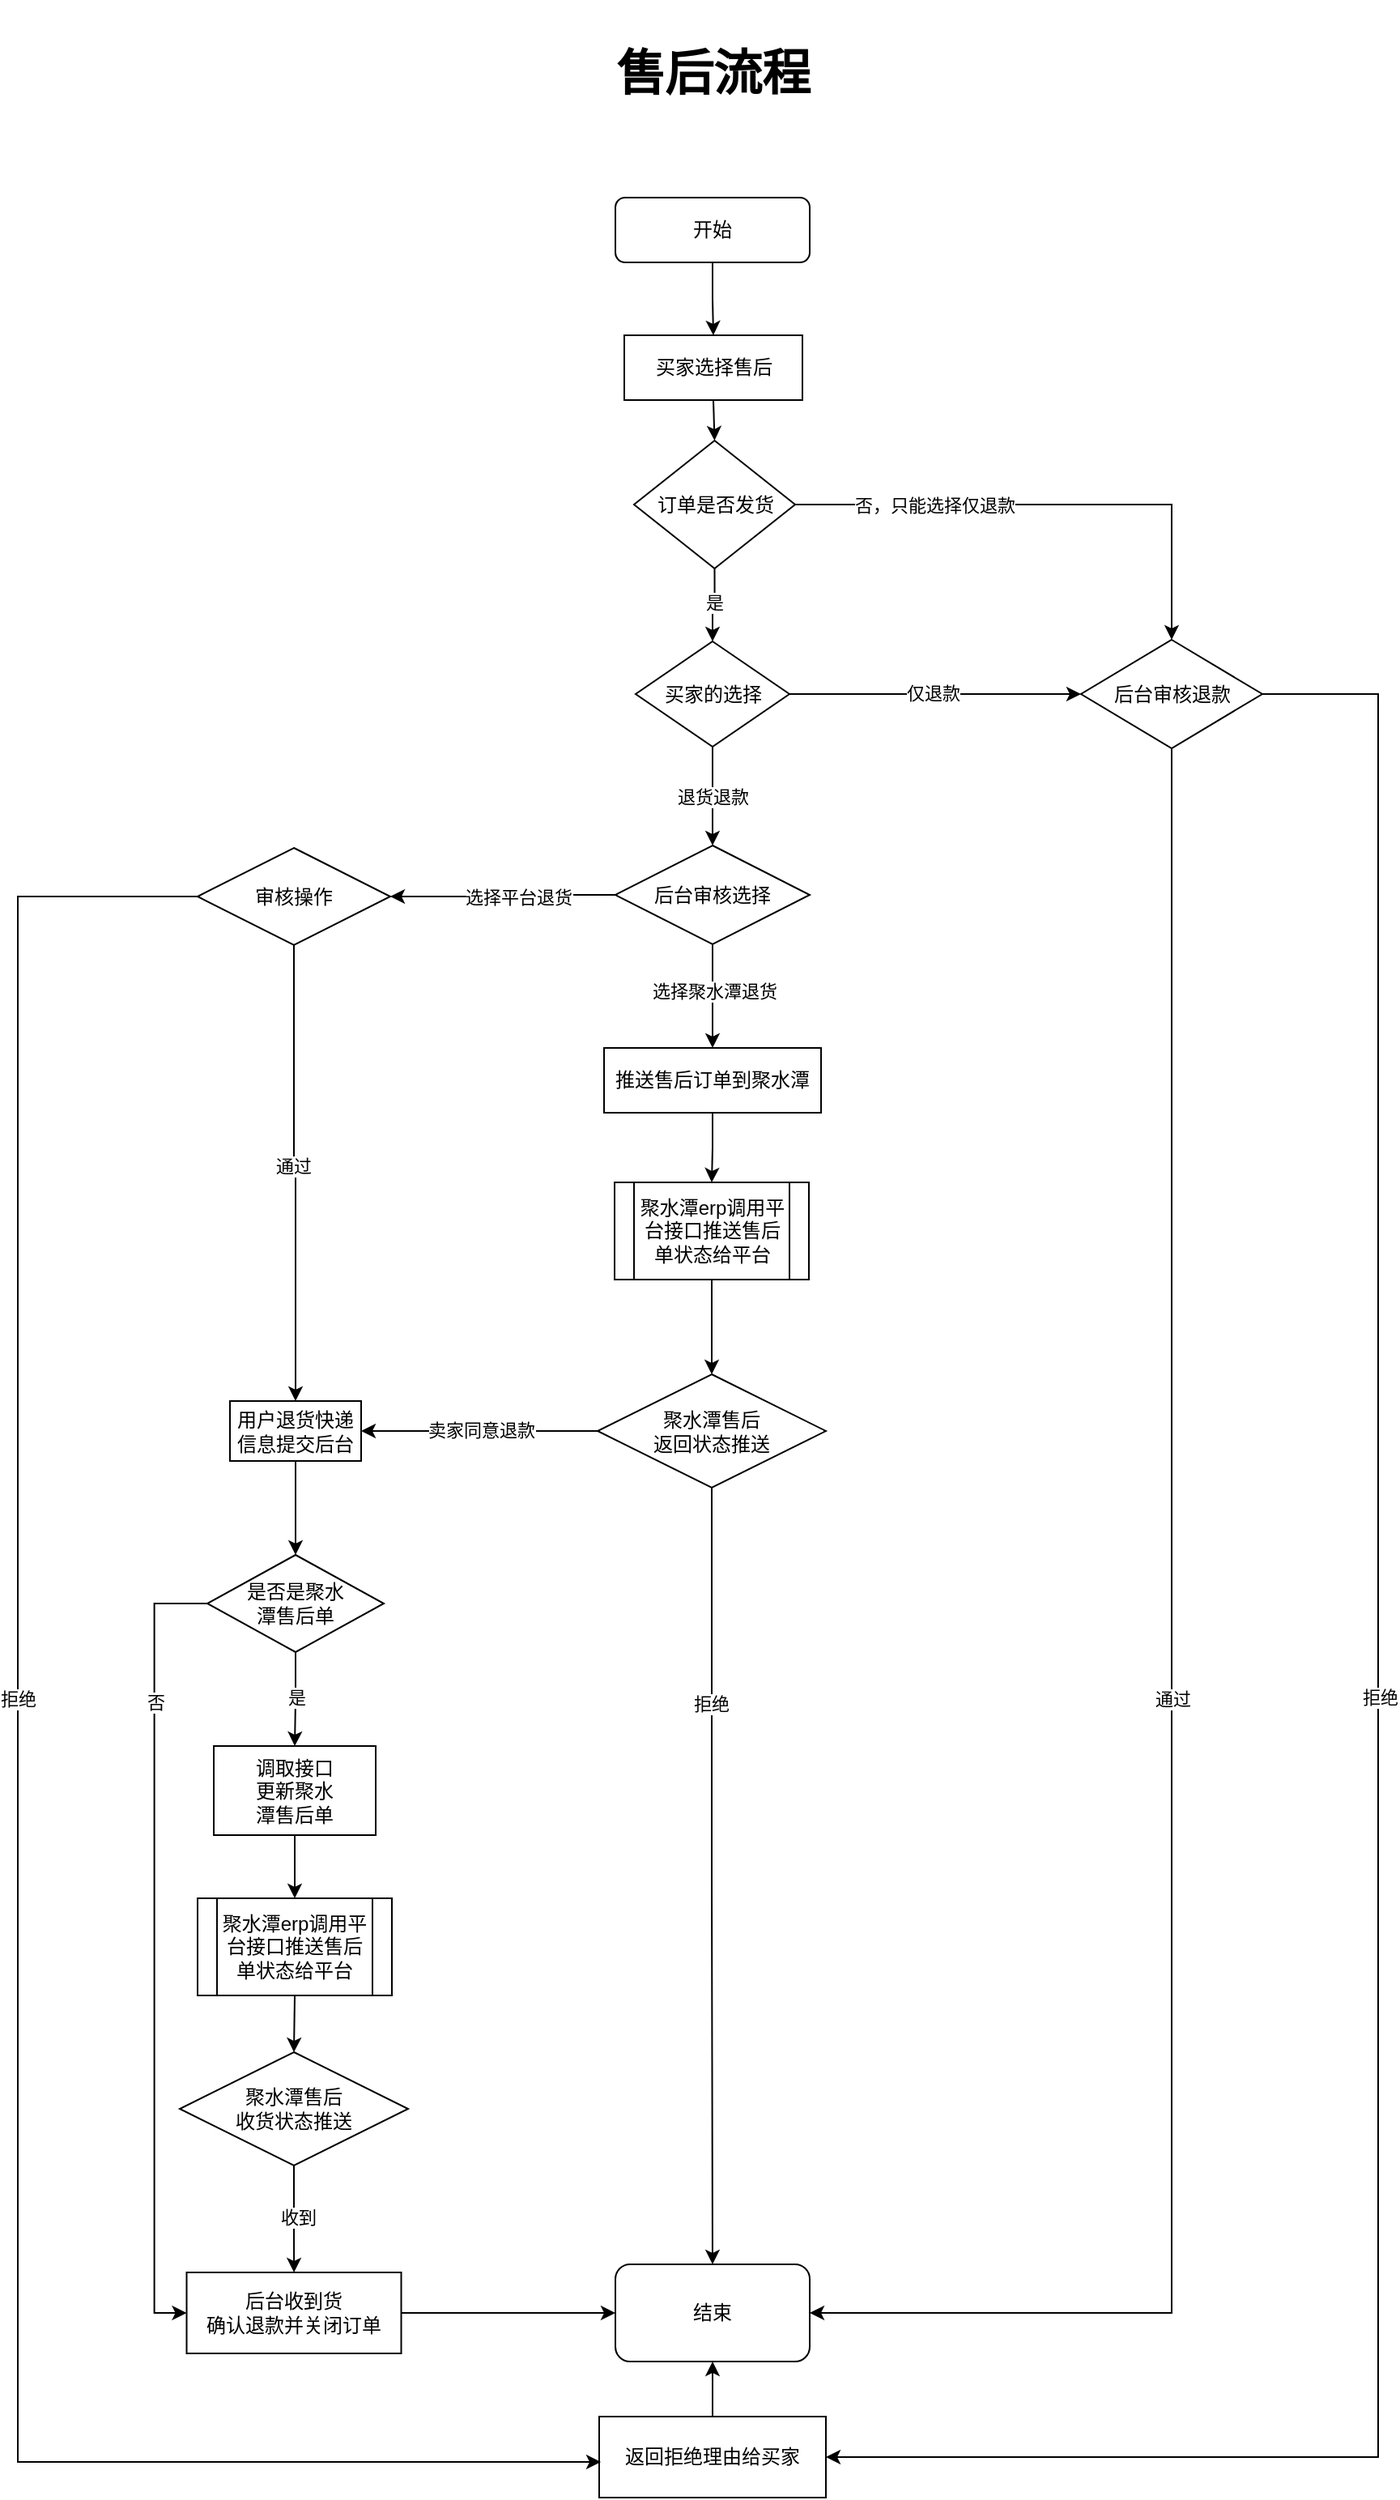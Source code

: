 <mxfile version="22.0.4" type="github">
  <diagram id="C5RBs43oDa-KdzZeNtuy" name="Page-1">
    <mxGraphModel dx="2183" dy="1967" grid="1" gridSize="10" guides="1" tooltips="1" connect="1" arrows="1" fold="1" page="1" pageScale="1" pageWidth="827" pageHeight="1169" math="0" shadow="0">
      <root>
        <mxCell id="WIyWlLk6GJQsqaUBKTNV-0" />
        <mxCell id="WIyWlLk6GJQsqaUBKTNV-1" parent="WIyWlLk6GJQsqaUBKTNV-0" />
        <mxCell id="H3hWL_QZo341hXOzopkk-31" style="edgeStyle=orthogonalEdgeStyle;rounded=0;orthogonalLoop=1;jettySize=auto;html=1;exitX=0.5;exitY=1;exitDx=0;exitDy=0;entryX=0.5;entryY=0;entryDx=0;entryDy=0;" edge="1" parent="WIyWlLk6GJQsqaUBKTNV-1" source="WIyWlLk6GJQsqaUBKTNV-3" target="H3hWL_QZo341hXOzopkk-127">
          <mxGeometry relative="1" as="geometry">
            <mxPoint x="-20.25" y="22" as="targetPoint" />
          </mxGeometry>
        </mxCell>
        <mxCell id="WIyWlLk6GJQsqaUBKTNV-3" value="开始" style="rounded=1;whiteSpace=wrap;html=1;fontSize=12;glass=0;strokeWidth=1;shadow=0;" parent="WIyWlLk6GJQsqaUBKTNV-1" vertex="1">
          <mxGeometry x="-81" y="-88" width="120" height="40" as="geometry" />
        </mxCell>
        <mxCell id="9lfzOgtiuPNVcqvpQxE5-0" value="&lt;h1&gt;售后流程&lt;/h1&gt;" style="text;html=1;strokeColor=none;fillColor=none;spacing=5;spacingTop=-20;whiteSpace=wrap;overflow=hidden;rounded=0;" parent="WIyWlLk6GJQsqaUBKTNV-1" vertex="1">
          <mxGeometry x="-74.75" y="-10" width="110" height="40" as="geometry" />
        </mxCell>
        <mxCell id="H3hWL_QZo341hXOzopkk-117" style="edgeStyle=orthogonalEdgeStyle;rounded=0;orthogonalLoop=1;jettySize=auto;html=1;exitX=1;exitY=0.5;exitDx=0;exitDy=0;entryX=1;entryY=0.5;entryDx=0;entryDy=0;" edge="1" parent="WIyWlLk6GJQsqaUBKTNV-1" source="H3hWL_QZo341hXOzopkk-5" target="H3hWL_QZo341hXOzopkk-23">
          <mxGeometry relative="1" as="geometry">
            <Array as="points">
              <mxPoint x="390" y="219" />
              <mxPoint x="390" y="1307" />
            </Array>
          </mxGeometry>
        </mxCell>
        <mxCell id="H3hWL_QZo341hXOzopkk-118" value="拒绝" style="edgeLabel;html=1;align=center;verticalAlign=middle;resizable=0;points=[];" vertex="1" connectable="0" parent="H3hWL_QZo341hXOzopkk-117">
          <mxGeometry x="-0.21" y="1" relative="1" as="geometry">
            <mxPoint y="98" as="offset" />
          </mxGeometry>
        </mxCell>
        <mxCell id="H3hWL_QZo341hXOzopkk-148" style="edgeStyle=orthogonalEdgeStyle;rounded=0;orthogonalLoop=1;jettySize=auto;html=1;exitX=0.5;exitY=1;exitDx=0;exitDy=0;entryX=1;entryY=0.5;entryDx=0;entryDy=0;" edge="1" parent="WIyWlLk6GJQsqaUBKTNV-1" source="H3hWL_QZo341hXOzopkk-5" target="H3hWL_QZo341hXOzopkk-61">
          <mxGeometry relative="1" as="geometry" />
        </mxCell>
        <mxCell id="H3hWL_QZo341hXOzopkk-149" value="通过" style="edgeLabel;html=1;align=center;verticalAlign=middle;resizable=0;points=[];" vertex="1" connectable="0" parent="H3hWL_QZo341hXOzopkk-148">
          <mxGeometry x="-0.176" relative="1" as="geometry">
            <mxPoint y="97" as="offset" />
          </mxGeometry>
        </mxCell>
        <mxCell id="H3hWL_QZo341hXOzopkk-5" value="后台审核退款" style="rhombus;whiteSpace=wrap;html=1;" vertex="1" parent="WIyWlLk6GJQsqaUBKTNV-1">
          <mxGeometry x="206.5" y="185" width="112" height="67" as="geometry" />
        </mxCell>
        <mxCell id="H3hWL_QZo341hXOzopkk-16" style="edgeStyle=orthogonalEdgeStyle;rounded=0;orthogonalLoop=1;jettySize=auto;html=1;exitX=0.5;exitY=1;exitDx=0;exitDy=0;entryX=0.5;entryY=0;entryDx=0;entryDy=0;" edge="1" parent="WIyWlLk6GJQsqaUBKTNV-1" source="H3hWL_QZo341hXOzopkk-15" target="H3hWL_QZo341hXOzopkk-46">
          <mxGeometry relative="1" as="geometry">
            <mxPoint x="-70" y="297" as="targetPoint" />
            <mxPoint x="40" y="215.5" as="sourcePoint" />
          </mxGeometry>
        </mxCell>
        <mxCell id="H3hWL_QZo341hXOzopkk-18" value="退货退款" style="edgeLabel;html=1;align=center;verticalAlign=middle;resizable=0;points=[];" vertex="1" connectable="0" parent="H3hWL_QZo341hXOzopkk-16">
          <mxGeometry x="-0.043" relative="1" as="geometry">
            <mxPoint y="2" as="offset" />
          </mxGeometry>
        </mxCell>
        <mxCell id="H3hWL_QZo341hXOzopkk-143" style="edgeStyle=orthogonalEdgeStyle;rounded=0;orthogonalLoop=1;jettySize=auto;html=1;exitX=1;exitY=0.5;exitDx=0;exitDy=0;entryX=0;entryY=0.5;entryDx=0;entryDy=0;" edge="1" parent="WIyWlLk6GJQsqaUBKTNV-1" source="H3hWL_QZo341hXOzopkk-15" target="H3hWL_QZo341hXOzopkk-5">
          <mxGeometry relative="1" as="geometry" />
        </mxCell>
        <mxCell id="H3hWL_QZo341hXOzopkk-144" value="仅退款" style="edgeLabel;html=1;align=center;verticalAlign=middle;resizable=0;points=[];" vertex="1" connectable="0" parent="H3hWL_QZo341hXOzopkk-143">
          <mxGeometry x="-0.781" y="-2" relative="1" as="geometry">
            <mxPoint x="69" y="-3" as="offset" />
          </mxGeometry>
        </mxCell>
        <mxCell id="H3hWL_QZo341hXOzopkk-15" value="买家的选择" style="rhombus;whiteSpace=wrap;html=1;" vertex="1" parent="WIyWlLk6GJQsqaUBKTNV-1">
          <mxGeometry x="-68.5" y="186" width="95" height="65" as="geometry" />
        </mxCell>
        <mxCell id="H3hWL_QZo341hXOzopkk-116" style="edgeStyle=orthogonalEdgeStyle;rounded=0;orthogonalLoop=1;jettySize=auto;html=1;exitX=0.5;exitY=0;exitDx=0;exitDy=0;entryX=0.5;entryY=1;entryDx=0;entryDy=0;" edge="1" parent="WIyWlLk6GJQsqaUBKTNV-1" source="H3hWL_QZo341hXOzopkk-23" target="H3hWL_QZo341hXOzopkk-61">
          <mxGeometry relative="1" as="geometry" />
        </mxCell>
        <mxCell id="H3hWL_QZo341hXOzopkk-23" value="返回拒绝理由给买家" style="rounded=0;whiteSpace=wrap;html=1;" vertex="1" parent="WIyWlLk6GJQsqaUBKTNV-1">
          <mxGeometry x="-91" y="1282" width="140" height="50" as="geometry" />
        </mxCell>
        <mxCell id="H3hWL_QZo341hXOzopkk-134" style="edgeStyle=orthogonalEdgeStyle;rounded=0;orthogonalLoop=1;jettySize=auto;html=1;exitX=0.5;exitY=1;exitDx=0;exitDy=0;entryX=0.5;entryY=0;entryDx=0;entryDy=0;" edge="1" parent="WIyWlLk6GJQsqaUBKTNV-1" source="H3hWL_QZo341hXOzopkk-25" target="H3hWL_QZo341hXOzopkk-15">
          <mxGeometry relative="1" as="geometry" />
        </mxCell>
        <mxCell id="H3hWL_QZo341hXOzopkk-135" value="是" style="edgeLabel;html=1;align=center;verticalAlign=middle;resizable=0;points=[];" vertex="1" connectable="0" parent="H3hWL_QZo341hXOzopkk-134">
          <mxGeometry x="-0.122" y="-3" relative="1" as="geometry">
            <mxPoint x="2" as="offset" />
          </mxGeometry>
        </mxCell>
        <mxCell id="H3hWL_QZo341hXOzopkk-141" style="edgeStyle=orthogonalEdgeStyle;rounded=0;orthogonalLoop=1;jettySize=auto;html=1;exitX=1;exitY=0.5;exitDx=0;exitDy=0;entryX=0.5;entryY=0;entryDx=0;entryDy=0;" edge="1" parent="WIyWlLk6GJQsqaUBKTNV-1" source="H3hWL_QZo341hXOzopkk-25" target="H3hWL_QZo341hXOzopkk-5">
          <mxGeometry relative="1" as="geometry" />
        </mxCell>
        <mxCell id="H3hWL_QZo341hXOzopkk-142" value="否，只能选择仅退款" style="edgeLabel;html=1;align=center;verticalAlign=middle;resizable=0;points=[];" vertex="1" connectable="0" parent="H3hWL_QZo341hXOzopkk-141">
          <mxGeometry x="-0.107" y="-1" relative="1" as="geometry">
            <mxPoint x="-55" y="-1" as="offset" />
          </mxGeometry>
        </mxCell>
        <mxCell id="H3hWL_QZo341hXOzopkk-25" value="订单是否发货" style="rhombus;whiteSpace=wrap;html=1;" vertex="1" parent="WIyWlLk6GJQsqaUBKTNV-1">
          <mxGeometry x="-69.5" y="62" width="99.5" height="79" as="geometry" />
        </mxCell>
        <mxCell id="H3hWL_QZo341hXOzopkk-51" style="edgeStyle=orthogonalEdgeStyle;rounded=0;orthogonalLoop=1;jettySize=auto;html=1;exitX=0;exitY=0.5;exitDx=0;exitDy=0;entryX=1;entryY=0.5;entryDx=0;entryDy=0;" edge="1" parent="WIyWlLk6GJQsqaUBKTNV-1" source="H3hWL_QZo341hXOzopkk-46" target="H3hWL_QZo341hXOzopkk-64">
          <mxGeometry relative="1" as="geometry">
            <mxPoint x="-240" y="342" as="targetPoint" />
          </mxGeometry>
        </mxCell>
        <mxCell id="H3hWL_QZo341hXOzopkk-52" value="选择平台退货" style="edgeLabel;html=1;align=center;verticalAlign=middle;resizable=0;points=[];" vertex="1" connectable="0" parent="H3hWL_QZo341hXOzopkk-51">
          <mxGeometry x="-0.038" y="-3" relative="1" as="geometry">
            <mxPoint x="7" y="4" as="offset" />
          </mxGeometry>
        </mxCell>
        <mxCell id="H3hWL_QZo341hXOzopkk-146" style="edgeStyle=orthogonalEdgeStyle;rounded=0;orthogonalLoop=1;jettySize=auto;html=1;exitX=0.5;exitY=1;exitDx=0;exitDy=0;entryX=0.5;entryY=0;entryDx=0;entryDy=0;" edge="1" parent="WIyWlLk6GJQsqaUBKTNV-1" source="H3hWL_QZo341hXOzopkk-46" target="H3hWL_QZo341hXOzopkk-55">
          <mxGeometry relative="1" as="geometry" />
        </mxCell>
        <mxCell id="H3hWL_QZo341hXOzopkk-150" value="选择聚水潭退货" style="edgeLabel;html=1;align=center;verticalAlign=middle;resizable=0;points=[];" vertex="1" connectable="0" parent="H3hWL_QZo341hXOzopkk-146">
          <mxGeometry x="-0.094" y="1" relative="1" as="geometry">
            <mxPoint as="offset" />
          </mxGeometry>
        </mxCell>
        <mxCell id="H3hWL_QZo341hXOzopkk-46" value="后台审核选择" style="rhombus;whiteSpace=wrap;html=1;" vertex="1" parent="WIyWlLk6GJQsqaUBKTNV-1">
          <mxGeometry x="-81" y="312" width="120" height="61" as="geometry" />
        </mxCell>
        <mxCell id="H3hWL_QZo341hXOzopkk-147" style="edgeStyle=orthogonalEdgeStyle;rounded=0;orthogonalLoop=1;jettySize=auto;html=1;exitX=0.5;exitY=1;exitDx=0;exitDy=0;entryX=0.5;entryY=0;entryDx=0;entryDy=0;" edge="1" parent="WIyWlLk6GJQsqaUBKTNV-1" source="H3hWL_QZo341hXOzopkk-55" target="H3hWL_QZo341hXOzopkk-58">
          <mxGeometry relative="1" as="geometry">
            <mxPoint x="-24.75" y="476" as="targetPoint" />
          </mxGeometry>
        </mxCell>
        <mxCell id="H3hWL_QZo341hXOzopkk-55" value="推送售后订单到聚水潭" style="rounded=0;whiteSpace=wrap;html=1;" vertex="1" parent="WIyWlLk6GJQsqaUBKTNV-1">
          <mxGeometry x="-88" y="437" width="134" height="40" as="geometry" />
        </mxCell>
        <mxCell id="H3hWL_QZo341hXOzopkk-59" style="edgeStyle=orthogonalEdgeStyle;rounded=0;orthogonalLoop=1;jettySize=auto;html=1;exitX=0.5;exitY=1;exitDx=0;exitDy=0;entryX=0.5;entryY=0;entryDx=0;entryDy=0;" edge="1" parent="WIyWlLk6GJQsqaUBKTNV-1" source="H3hWL_QZo341hXOzopkk-58" target="H3hWL_QZo341hXOzopkk-79">
          <mxGeometry relative="1" as="geometry">
            <mxPoint x="-21" y="870" as="targetPoint" />
          </mxGeometry>
        </mxCell>
        <mxCell id="H3hWL_QZo341hXOzopkk-58" value="聚水潭erp调用平台接口推送售后单状态给平台" style="shape=process;whiteSpace=wrap;html=1;backgroundOutline=1;" vertex="1" parent="WIyWlLk6GJQsqaUBKTNV-1">
          <mxGeometry x="-81.5" y="520" width="120" height="60" as="geometry" />
        </mxCell>
        <mxCell id="H3hWL_QZo341hXOzopkk-61" value="结束" style="rounded=1;whiteSpace=wrap;html=1;" vertex="1" parent="WIyWlLk6GJQsqaUBKTNV-1">
          <mxGeometry x="-81" y="1188" width="120" height="60" as="geometry" />
        </mxCell>
        <mxCell id="H3hWL_QZo341hXOzopkk-69" style="edgeStyle=orthogonalEdgeStyle;rounded=0;orthogonalLoop=1;jettySize=auto;html=1;exitX=0.5;exitY=1;exitDx=0;exitDy=0;entryX=0.5;entryY=0;entryDx=0;entryDy=0;" edge="1" parent="WIyWlLk6GJQsqaUBKTNV-1" source="H3hWL_QZo341hXOzopkk-64" target="H3hWL_QZo341hXOzopkk-71">
          <mxGeometry relative="1" as="geometry">
            <mxPoint x="-278" y="665" as="targetPoint" />
          </mxGeometry>
        </mxCell>
        <mxCell id="H3hWL_QZo341hXOzopkk-70" value="通过" style="edgeLabel;html=1;align=center;verticalAlign=middle;resizable=0;points=[];" vertex="1" connectable="0" parent="H3hWL_QZo341hXOzopkk-69">
          <mxGeometry x="-0.035" y="-1" relative="1" as="geometry">
            <mxPoint as="offset" />
          </mxGeometry>
        </mxCell>
        <mxCell id="H3hWL_QZo341hXOzopkk-119" style="edgeStyle=orthogonalEdgeStyle;rounded=0;orthogonalLoop=1;jettySize=auto;html=1;exitX=0;exitY=0.5;exitDx=0;exitDy=0;" edge="1" parent="WIyWlLk6GJQsqaUBKTNV-1" source="H3hWL_QZo341hXOzopkk-64">
          <mxGeometry relative="1" as="geometry">
            <mxPoint x="-90" y="1310" as="targetPoint" />
            <Array as="points">
              <mxPoint x="-450" y="557" />
              <mxPoint x="-450" y="1310" />
              <mxPoint x="-91" y="1310" />
            </Array>
          </mxGeometry>
        </mxCell>
        <mxCell id="H3hWL_QZo341hXOzopkk-120" value="拒绝" style="edgeLabel;html=1;align=center;verticalAlign=middle;resizable=0;points=[];" vertex="1" connectable="0" parent="H3hWL_QZo341hXOzopkk-119">
          <mxGeometry x="-0.174" relative="1" as="geometry">
            <mxPoint y="13" as="offset" />
          </mxGeometry>
        </mxCell>
        <mxCell id="H3hWL_QZo341hXOzopkk-64" value="审核操作" style="rhombus;whiteSpace=wrap;html=1;" vertex="1" parent="WIyWlLk6GJQsqaUBKTNV-1">
          <mxGeometry x="-339" y="313.5" width="119" height="60" as="geometry" />
        </mxCell>
        <mxCell id="H3hWL_QZo341hXOzopkk-102" style="edgeStyle=orthogonalEdgeStyle;rounded=0;orthogonalLoop=1;jettySize=auto;html=1;exitX=0.5;exitY=1;exitDx=0;exitDy=0;entryX=0.5;entryY=0;entryDx=0;entryDy=0;" edge="1" parent="WIyWlLk6GJQsqaUBKTNV-1" source="H3hWL_QZo341hXOzopkk-71" target="H3hWL_QZo341hXOzopkk-101">
          <mxGeometry relative="1" as="geometry" />
        </mxCell>
        <mxCell id="H3hWL_QZo341hXOzopkk-71" value="用户退货快递信息提交后台" style="rounded=0;whiteSpace=wrap;html=1;" vertex="1" parent="WIyWlLk6GJQsqaUBKTNV-1">
          <mxGeometry x="-319" y="655" width="81" height="37" as="geometry" />
        </mxCell>
        <mxCell id="H3hWL_QZo341hXOzopkk-122" style="edgeStyle=orthogonalEdgeStyle;rounded=0;orthogonalLoop=1;jettySize=auto;html=1;exitX=1;exitY=0.5;exitDx=0;exitDy=0;entryX=0;entryY=0.5;entryDx=0;entryDy=0;" edge="1" parent="WIyWlLk6GJQsqaUBKTNV-1" source="H3hWL_QZo341hXOzopkk-73" target="H3hWL_QZo341hXOzopkk-61">
          <mxGeometry relative="1" as="geometry" />
        </mxCell>
        <mxCell id="H3hWL_QZo341hXOzopkk-73" value="后台收到货&lt;br&gt;确认退款并关闭订单" style="rounded=0;whiteSpace=wrap;html=1;" vertex="1" parent="WIyWlLk6GJQsqaUBKTNV-1">
          <mxGeometry x="-345.75" y="1193" width="132.5" height="50" as="geometry" />
        </mxCell>
        <mxCell id="H3hWL_QZo341hXOzopkk-98" style="edgeStyle=orthogonalEdgeStyle;rounded=0;orthogonalLoop=1;jettySize=auto;html=1;exitX=0;exitY=0.5;exitDx=0;exitDy=0;entryX=1;entryY=0.5;entryDx=0;entryDy=0;" edge="1" parent="WIyWlLk6GJQsqaUBKTNV-1" source="H3hWL_QZo341hXOzopkk-79" target="H3hWL_QZo341hXOzopkk-71">
          <mxGeometry relative="1" as="geometry" />
        </mxCell>
        <mxCell id="H3hWL_QZo341hXOzopkk-99" value="卖家同意退款" style="edgeLabel;html=1;align=center;verticalAlign=middle;resizable=0;points=[];" vertex="1" connectable="0" parent="H3hWL_QZo341hXOzopkk-98">
          <mxGeometry x="-0.017" y="-1" relative="1" as="geometry">
            <mxPoint as="offset" />
          </mxGeometry>
        </mxCell>
        <mxCell id="H3hWL_QZo341hXOzopkk-100" style="edgeStyle=orthogonalEdgeStyle;rounded=0;orthogonalLoop=1;jettySize=auto;html=1;exitX=0.5;exitY=1;exitDx=0;exitDy=0;entryX=0.5;entryY=0;entryDx=0;entryDy=0;" edge="1" parent="WIyWlLk6GJQsqaUBKTNV-1" source="H3hWL_QZo341hXOzopkk-79" target="H3hWL_QZo341hXOzopkk-61">
          <mxGeometry relative="1" as="geometry">
            <mxPoint x="-20" y="1140" as="targetPoint" />
          </mxGeometry>
        </mxCell>
        <mxCell id="H3hWL_QZo341hXOzopkk-115" value="拒绝" style="edgeLabel;html=1;align=center;verticalAlign=middle;resizable=0;points=[];" vertex="1" connectable="0" parent="H3hWL_QZo341hXOzopkk-100">
          <mxGeometry x="0.072" y="-1" relative="1" as="geometry">
            <mxPoint y="-124" as="offset" />
          </mxGeometry>
        </mxCell>
        <mxCell id="H3hWL_QZo341hXOzopkk-79" value="聚水潭售后&lt;br&gt;返回状态推送" style="rhombus;whiteSpace=wrap;html=1;" vertex="1" parent="WIyWlLk6GJQsqaUBKTNV-1">
          <mxGeometry x="-92" y="638.5" width="141" height="70" as="geometry" />
        </mxCell>
        <mxCell id="H3hWL_QZo341hXOzopkk-105" style="edgeStyle=orthogonalEdgeStyle;rounded=0;orthogonalLoop=1;jettySize=auto;html=1;exitX=0.5;exitY=1;exitDx=0;exitDy=0;entryX=0.5;entryY=0;entryDx=0;entryDy=0;" edge="1" parent="WIyWlLk6GJQsqaUBKTNV-1" source="H3hWL_QZo341hXOzopkk-101" target="H3hWL_QZo341hXOzopkk-107">
          <mxGeometry relative="1" as="geometry">
            <mxPoint x="-280" y="870" as="targetPoint" />
            <mxPoint x="-278.5" y="831" as="sourcePoint" />
          </mxGeometry>
        </mxCell>
        <mxCell id="H3hWL_QZo341hXOzopkk-106" value="是" style="edgeLabel;html=1;align=center;verticalAlign=middle;resizable=0;points=[];" vertex="1" connectable="0" parent="H3hWL_QZo341hXOzopkk-105">
          <mxGeometry x="-0.014" relative="1" as="geometry">
            <mxPoint y="-1" as="offset" />
          </mxGeometry>
        </mxCell>
        <mxCell id="H3hWL_QZo341hXOzopkk-151" style="edgeStyle=orthogonalEdgeStyle;rounded=0;orthogonalLoop=1;jettySize=auto;html=1;exitX=0;exitY=0.5;exitDx=0;exitDy=0;entryX=0;entryY=0.5;entryDx=0;entryDy=0;" edge="1" parent="WIyWlLk6GJQsqaUBKTNV-1" source="H3hWL_QZo341hXOzopkk-101" target="H3hWL_QZo341hXOzopkk-73">
          <mxGeometry relative="1" as="geometry" />
        </mxCell>
        <mxCell id="H3hWL_QZo341hXOzopkk-152" value="否" style="edgeLabel;html=1;align=center;verticalAlign=middle;resizable=0;points=[];" vertex="1" connectable="0" parent="H3hWL_QZo341hXOzopkk-151">
          <mxGeometry x="-0.254" relative="1" as="geometry">
            <mxPoint y="-90" as="offset" />
          </mxGeometry>
        </mxCell>
        <mxCell id="H3hWL_QZo341hXOzopkk-101" value="是否是聚水&lt;br&gt;潭售后单" style="rhombus;whiteSpace=wrap;html=1;" vertex="1" parent="WIyWlLk6GJQsqaUBKTNV-1">
          <mxGeometry x="-333" y="750" width="109" height="60" as="geometry" />
        </mxCell>
        <mxCell id="H3hWL_QZo341hXOzopkk-110" style="edgeStyle=orthogonalEdgeStyle;rounded=0;orthogonalLoop=1;jettySize=auto;html=1;exitX=0.5;exitY=1;exitDx=0;exitDy=0;entryX=0.5;entryY=0;entryDx=0;entryDy=0;" edge="1" parent="WIyWlLk6GJQsqaUBKTNV-1" source="H3hWL_QZo341hXOzopkk-107" target="H3hWL_QZo341hXOzopkk-109">
          <mxGeometry relative="1" as="geometry" />
        </mxCell>
        <mxCell id="H3hWL_QZo341hXOzopkk-107" value="调取接口&lt;br&gt;更新聚水&lt;br&gt;潭售后单" style="rounded=0;whiteSpace=wrap;html=1;" vertex="1" parent="WIyWlLk6GJQsqaUBKTNV-1">
          <mxGeometry x="-329" y="868" width="100" height="55" as="geometry" />
        </mxCell>
        <mxCell id="H3hWL_QZo341hXOzopkk-112" style="edgeStyle=orthogonalEdgeStyle;rounded=0;orthogonalLoop=1;jettySize=auto;html=1;exitX=0.5;exitY=1;exitDx=0;exitDy=0;entryX=0.5;entryY=0;entryDx=0;entryDy=0;" edge="1" parent="WIyWlLk6GJQsqaUBKTNV-1" source="H3hWL_QZo341hXOzopkk-109" target="H3hWL_QZo341hXOzopkk-111">
          <mxGeometry relative="1" as="geometry" />
        </mxCell>
        <mxCell id="H3hWL_QZo341hXOzopkk-109" value="聚水潭erp调用平台接口推送售后单状态给平台" style="shape=process;whiteSpace=wrap;html=1;backgroundOutline=1;" vertex="1" parent="WIyWlLk6GJQsqaUBKTNV-1">
          <mxGeometry x="-339" y="962" width="120" height="60" as="geometry" />
        </mxCell>
        <mxCell id="H3hWL_QZo341hXOzopkk-113" style="edgeStyle=orthogonalEdgeStyle;rounded=0;orthogonalLoop=1;jettySize=auto;html=1;exitX=0.5;exitY=1;exitDx=0;exitDy=0;" edge="1" parent="WIyWlLk6GJQsqaUBKTNV-1" source="H3hWL_QZo341hXOzopkk-111" target="H3hWL_QZo341hXOzopkk-73">
          <mxGeometry relative="1" as="geometry" />
        </mxCell>
        <mxCell id="H3hWL_QZo341hXOzopkk-114" value="收到" style="edgeLabel;html=1;align=center;verticalAlign=middle;resizable=0;points=[];" vertex="1" connectable="0" parent="H3hWL_QZo341hXOzopkk-113">
          <mxGeometry x="-0.049" y="2" relative="1" as="geometry">
            <mxPoint as="offset" />
          </mxGeometry>
        </mxCell>
        <mxCell id="H3hWL_QZo341hXOzopkk-111" value="聚水潭售后&lt;br&gt;收货状态推送" style="rhombus;whiteSpace=wrap;html=1;" vertex="1" parent="WIyWlLk6GJQsqaUBKTNV-1">
          <mxGeometry x="-350" y="1057" width="141" height="70" as="geometry" />
        </mxCell>
        <mxCell id="H3hWL_QZo341hXOzopkk-128" style="edgeStyle=orthogonalEdgeStyle;rounded=0;orthogonalLoop=1;jettySize=auto;html=1;exitX=0.5;exitY=1;exitDx=0;exitDy=0;entryX=0.5;entryY=0;entryDx=0;entryDy=0;" edge="1" parent="WIyWlLk6GJQsqaUBKTNV-1" source="H3hWL_QZo341hXOzopkk-127" target="H3hWL_QZo341hXOzopkk-25">
          <mxGeometry relative="1" as="geometry" />
        </mxCell>
        <mxCell id="H3hWL_QZo341hXOzopkk-127" value="买家选择售后" style="rounded=0;whiteSpace=wrap;html=1;" vertex="1" parent="WIyWlLk6GJQsqaUBKTNV-1">
          <mxGeometry x="-75.5" y="-3" width="110" height="40" as="geometry" />
        </mxCell>
        <mxCell id="H3hWL_QZo341hXOzopkk-155" value="售后流程" style="text;strokeColor=none;align=center;fillColor=none;html=1;verticalAlign=middle;whiteSpace=wrap;rounded=0;fontStyle=1;fontSize=30;" vertex="1" parent="WIyWlLk6GJQsqaUBKTNV-1">
          <mxGeometry x="-166" y="-210" width="291" height="90" as="geometry" />
        </mxCell>
      </root>
    </mxGraphModel>
  </diagram>
</mxfile>
